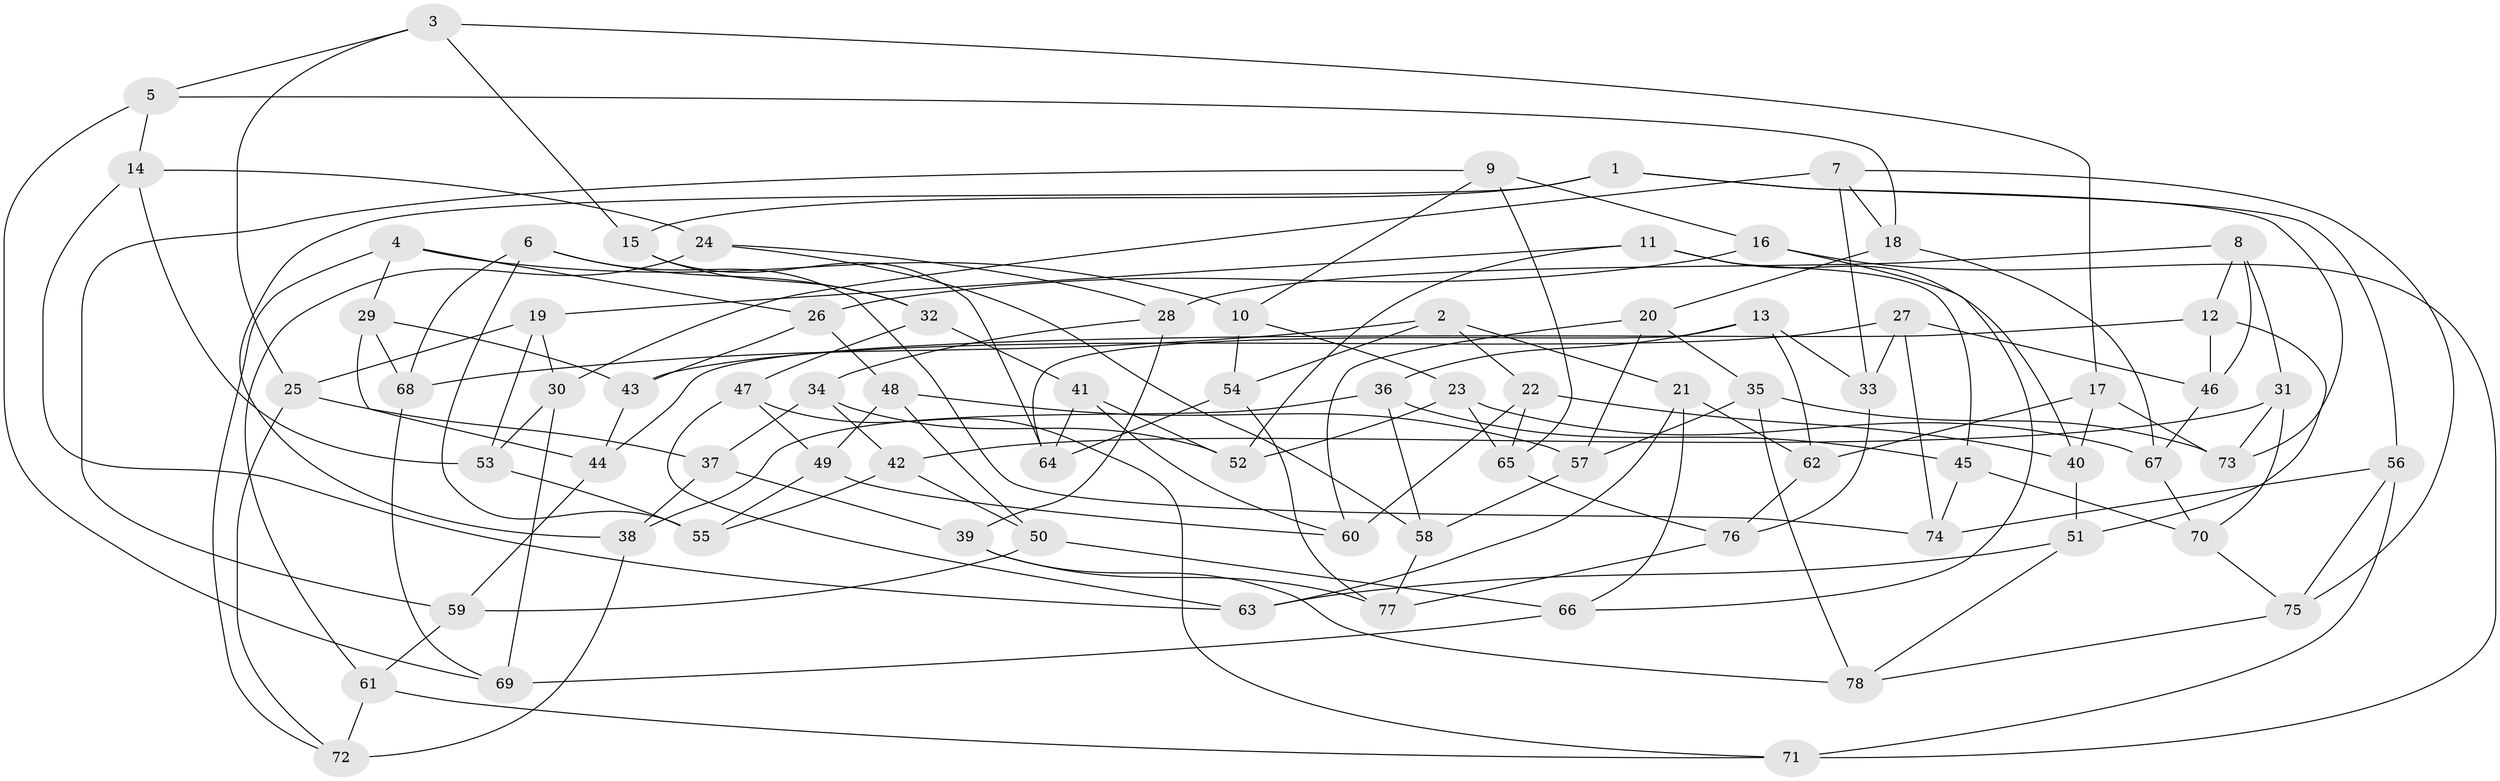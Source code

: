 // Generated by graph-tools (version 1.1) at 2025/03/03/09/25 03:03:04]
// undirected, 78 vertices, 156 edges
graph export_dot {
graph [start="1"]
  node [color=gray90,style=filled];
  1;
  2;
  3;
  4;
  5;
  6;
  7;
  8;
  9;
  10;
  11;
  12;
  13;
  14;
  15;
  16;
  17;
  18;
  19;
  20;
  21;
  22;
  23;
  24;
  25;
  26;
  27;
  28;
  29;
  30;
  31;
  32;
  33;
  34;
  35;
  36;
  37;
  38;
  39;
  40;
  41;
  42;
  43;
  44;
  45;
  46;
  47;
  48;
  49;
  50;
  51;
  52;
  53;
  54;
  55;
  56;
  57;
  58;
  59;
  60;
  61;
  62;
  63;
  64;
  65;
  66;
  67;
  68;
  69;
  70;
  71;
  72;
  73;
  74;
  75;
  76;
  77;
  78;
  1 -- 56;
  1 -- 73;
  1 -- 38;
  1 -- 15;
  2 -- 21;
  2 -- 68;
  2 -- 22;
  2 -- 54;
  3 -- 15;
  3 -- 17;
  3 -- 5;
  3 -- 25;
  4 -- 72;
  4 -- 10;
  4 -- 29;
  4 -- 26;
  5 -- 14;
  5 -- 18;
  5 -- 69;
  6 -- 32;
  6 -- 68;
  6 -- 74;
  6 -- 55;
  7 -- 75;
  7 -- 33;
  7 -- 30;
  7 -- 18;
  8 -- 46;
  8 -- 31;
  8 -- 28;
  8 -- 12;
  9 -- 59;
  9 -- 65;
  9 -- 16;
  9 -- 10;
  10 -- 23;
  10 -- 54;
  11 -- 19;
  11 -- 45;
  11 -- 52;
  11 -- 40;
  12 -- 44;
  12 -- 51;
  12 -- 46;
  13 -- 36;
  13 -- 33;
  13 -- 64;
  13 -- 62;
  14 -- 63;
  14 -- 53;
  14 -- 24;
  15 -- 64;
  15 -- 32;
  16 -- 26;
  16 -- 71;
  16 -- 66;
  17 -- 73;
  17 -- 40;
  17 -- 62;
  18 -- 67;
  18 -- 20;
  19 -- 25;
  19 -- 53;
  19 -- 30;
  20 -- 57;
  20 -- 60;
  20 -- 35;
  21 -- 62;
  21 -- 63;
  21 -- 66;
  22 -- 60;
  22 -- 40;
  22 -- 65;
  23 -- 65;
  23 -- 67;
  23 -- 52;
  24 -- 61;
  24 -- 58;
  24 -- 28;
  25 -- 37;
  25 -- 72;
  26 -- 43;
  26 -- 48;
  27 -- 43;
  27 -- 74;
  27 -- 33;
  27 -- 46;
  28 -- 34;
  28 -- 39;
  29 -- 44;
  29 -- 43;
  29 -- 68;
  30 -- 69;
  30 -- 53;
  31 -- 73;
  31 -- 42;
  31 -- 70;
  32 -- 41;
  32 -- 47;
  33 -- 76;
  34 -- 37;
  34 -- 52;
  34 -- 42;
  35 -- 73;
  35 -- 78;
  35 -- 57;
  36 -- 45;
  36 -- 38;
  36 -- 58;
  37 -- 39;
  37 -- 38;
  38 -- 72;
  39 -- 78;
  39 -- 77;
  40 -- 51;
  41 -- 64;
  41 -- 60;
  41 -- 52;
  42 -- 55;
  42 -- 50;
  43 -- 44;
  44 -- 59;
  45 -- 74;
  45 -- 70;
  46 -- 67;
  47 -- 63;
  47 -- 49;
  47 -- 71;
  48 -- 57;
  48 -- 50;
  48 -- 49;
  49 -- 60;
  49 -- 55;
  50 -- 59;
  50 -- 66;
  51 -- 63;
  51 -- 78;
  53 -- 55;
  54 -- 64;
  54 -- 77;
  56 -- 71;
  56 -- 75;
  56 -- 74;
  57 -- 58;
  58 -- 77;
  59 -- 61;
  61 -- 71;
  61 -- 72;
  62 -- 76;
  65 -- 76;
  66 -- 69;
  67 -- 70;
  68 -- 69;
  70 -- 75;
  75 -- 78;
  76 -- 77;
}
